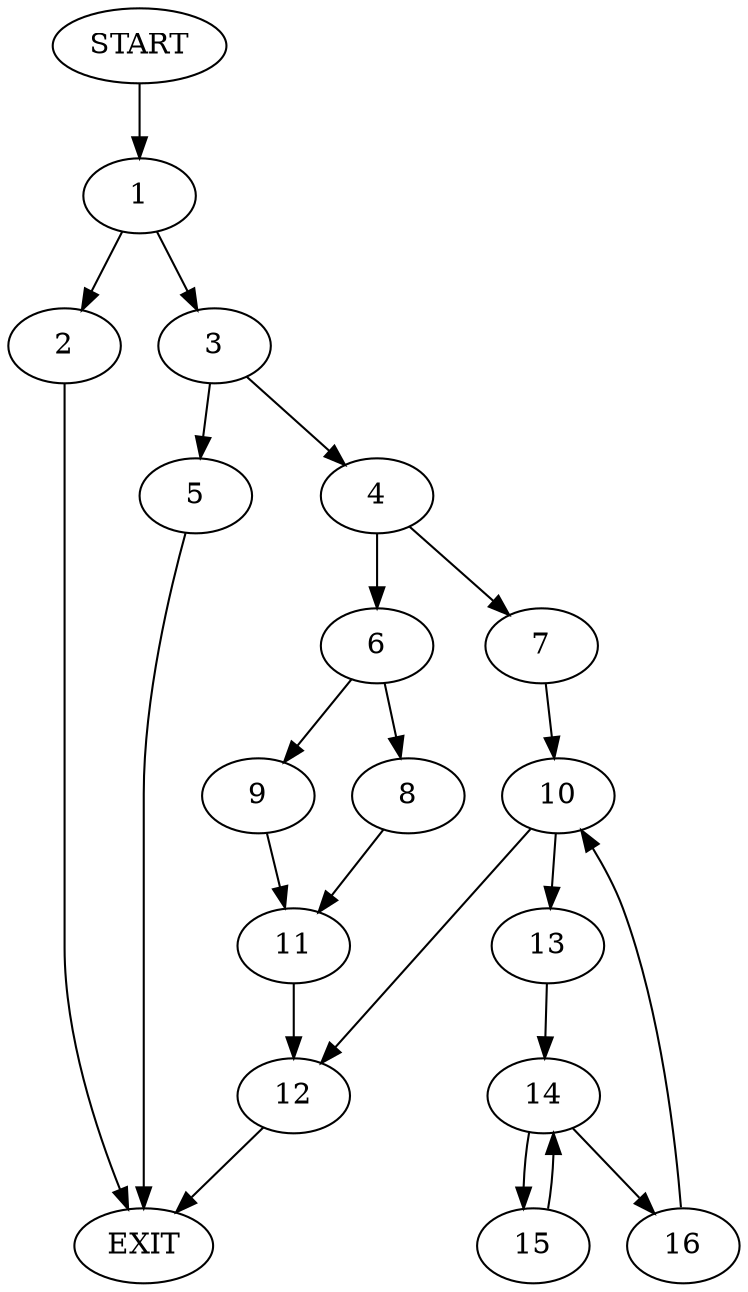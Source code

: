 digraph {
0 [label="START"]
17 [label="EXIT"]
0 -> 1
1 -> 2
1 -> 3
3 -> 4
3 -> 5
2 -> 17
4 -> 6
4 -> 7
5 -> 17
6 -> 8
6 -> 9
7 -> 10
9 -> 11
8 -> 11
11 -> 12
12 -> 17
10 -> 13
10 -> 12
13 -> 14
14 -> 15
14 -> 16
16 -> 10
15 -> 14
}
